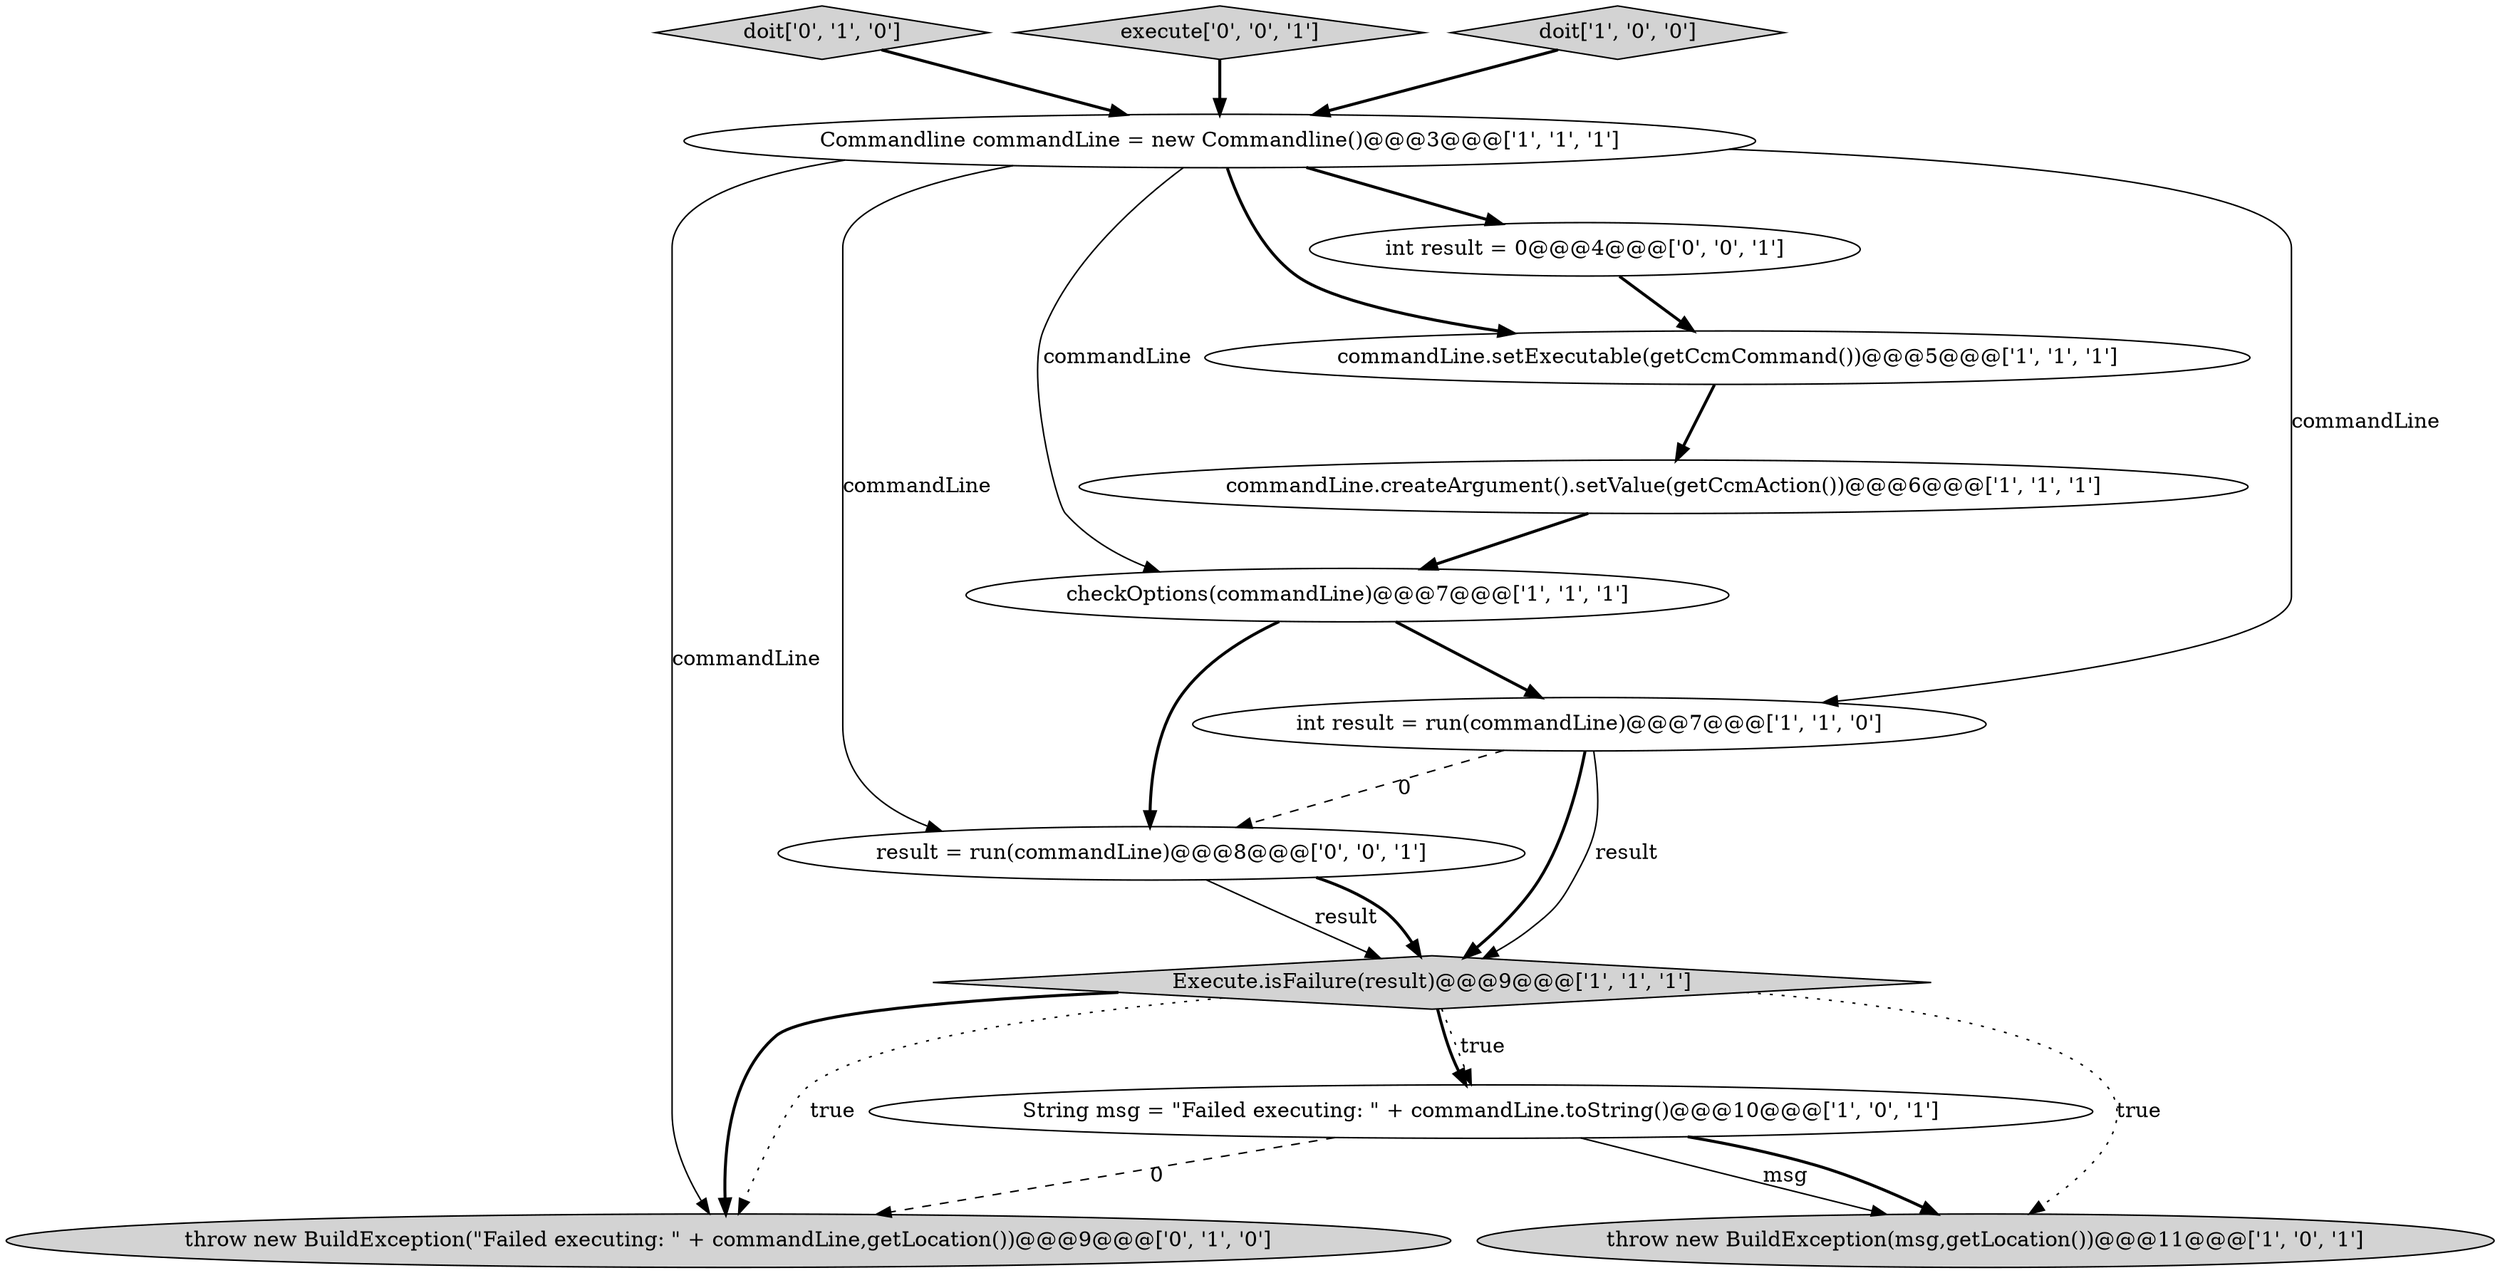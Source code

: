 digraph {
6 [style = filled, label = "Execute.isFailure(result)@@@9@@@['1', '1', '1']", fillcolor = lightgray, shape = diamond image = "AAA0AAABBB1BBB"];
4 [style = filled, label = "Commandline commandLine = new Commandline()@@@3@@@['1', '1', '1']", fillcolor = white, shape = ellipse image = "AAA0AAABBB1BBB"];
9 [style = filled, label = "doit['0', '1', '0']", fillcolor = lightgray, shape = diamond image = "AAA0AAABBB2BBB"];
7 [style = filled, label = "String msg = \"Failed executing: \" + commandLine.toString()@@@10@@@['1', '0', '1']", fillcolor = white, shape = ellipse image = "AAA0AAABBB1BBB"];
12 [style = filled, label = "execute['0', '0', '1']", fillcolor = lightgray, shape = diamond image = "AAA0AAABBB3BBB"];
11 [style = filled, label = "result = run(commandLine)@@@8@@@['0', '0', '1']", fillcolor = white, shape = ellipse image = "AAA0AAABBB3BBB"];
0 [style = filled, label = "checkOptions(commandLine)@@@7@@@['1', '1', '1']", fillcolor = white, shape = ellipse image = "AAA0AAABBB1BBB"];
10 [style = filled, label = "throw new BuildException(\"Failed executing: \" + commandLine,getLocation())@@@9@@@['0', '1', '0']", fillcolor = lightgray, shape = ellipse image = "AAA1AAABBB2BBB"];
13 [style = filled, label = "int result = 0@@@4@@@['0', '0', '1']", fillcolor = white, shape = ellipse image = "AAA0AAABBB3BBB"];
5 [style = filled, label = "throw new BuildException(msg,getLocation())@@@11@@@['1', '0', '1']", fillcolor = lightgray, shape = ellipse image = "AAA0AAABBB1BBB"];
3 [style = filled, label = "doit['1', '0', '0']", fillcolor = lightgray, shape = diamond image = "AAA0AAABBB1BBB"];
8 [style = filled, label = "int result = run(commandLine)@@@7@@@['1', '1', '0']", fillcolor = white, shape = ellipse image = "AAA0AAABBB1BBB"];
1 [style = filled, label = "commandLine.createArgument().setValue(getCcmAction())@@@6@@@['1', '1', '1']", fillcolor = white, shape = ellipse image = "AAA0AAABBB1BBB"];
2 [style = filled, label = "commandLine.setExecutable(getCcmCommand())@@@5@@@['1', '1', '1']", fillcolor = white, shape = ellipse image = "AAA0AAABBB1BBB"];
11->6 [style = solid, label="result"];
4->11 [style = solid, label="commandLine"];
8->11 [style = dashed, label="0"];
7->5 [style = solid, label="msg"];
9->4 [style = bold, label=""];
6->7 [style = dotted, label="true"];
12->4 [style = bold, label=""];
4->0 [style = solid, label="commandLine"];
0->8 [style = bold, label=""];
8->6 [style = bold, label=""];
11->6 [style = bold, label=""];
0->11 [style = bold, label=""];
4->2 [style = bold, label=""];
4->10 [style = solid, label="commandLine"];
6->10 [style = bold, label=""];
4->8 [style = solid, label="commandLine"];
6->5 [style = dotted, label="true"];
6->10 [style = dotted, label="true"];
2->1 [style = bold, label=""];
7->5 [style = bold, label=""];
4->13 [style = bold, label=""];
6->7 [style = bold, label=""];
13->2 [style = bold, label=""];
3->4 [style = bold, label=""];
7->10 [style = dashed, label="0"];
8->6 [style = solid, label="result"];
1->0 [style = bold, label=""];
}

